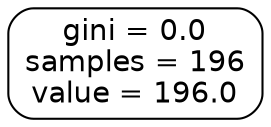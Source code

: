 digraph Tree {
node [shape=box, style="filled, rounded", color="black", fontname="helvetica"] ;
edge [fontname="helvetica"] ;
0 [label="gini = 0.0\nsamples = 196\nvalue = 196.0", fillcolor="#ffffff"] ;
}